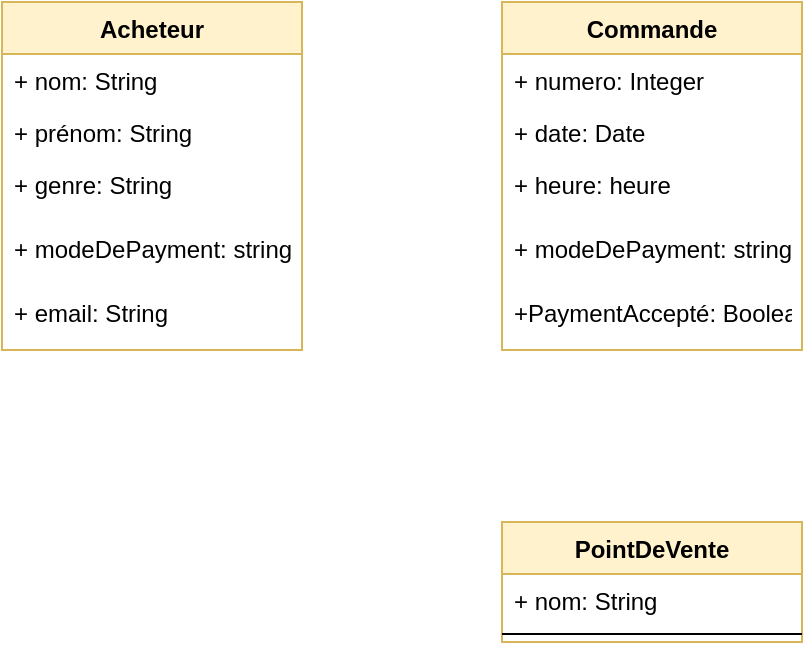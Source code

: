 <mxfile version="13.7.8" type="github"><diagram id="knqtB_onDpYx3FrmZuYA" name="Page-1"><mxGraphModel dx="909" dy="587" grid="1" gridSize="10" guides="1" tooltips="1" connect="1" arrows="1" fold="1" page="1" pageScale="1" pageWidth="827" pageHeight="1169" math="0" shadow="0"><root><mxCell id="0"/><mxCell id="1" parent="0"/><mxCell id="SpdqRZm_7HGaeXkHbd29-2" value="Commande" style="swimlane;fontStyle=1;childLayout=stackLayout;horizontal=1;startSize=26;fillColor=#fff2cc;horizontalStack=0;resizeParent=1;resizeParentMax=0;resizeLast=0;collapsible=1;marginBottom=0;strokeColor=#d6b656;" vertex="1" parent="1"><mxGeometry x="350" y="250" width="150" height="174" as="geometry"/></mxCell><mxCell id="SpdqRZm_7HGaeXkHbd29-3" value="+ numero: Integer" style="text;strokeColor=none;fillColor=none;align=left;verticalAlign=top;spacingLeft=4;spacingRight=4;overflow=hidden;rotatable=0;points=[[0,0.5],[1,0.5]];portConstraint=eastwest;" vertex="1" parent="SpdqRZm_7HGaeXkHbd29-2"><mxGeometry y="26" width="150" height="26" as="geometry"/></mxCell><mxCell id="SpdqRZm_7HGaeXkHbd29-4" value="+ date: Date" style="text;strokeColor=none;fillColor=none;align=left;verticalAlign=top;spacingLeft=4;spacingRight=4;overflow=hidden;rotatable=0;points=[[0,0.5],[1,0.5]];portConstraint=eastwest;" vertex="1" parent="SpdqRZm_7HGaeXkHbd29-2"><mxGeometry y="52" width="150" height="26" as="geometry"/></mxCell><mxCell id="SpdqRZm_7HGaeXkHbd29-5" value="+ heure: heure" style="text;strokeColor=none;fillColor=none;align=left;verticalAlign=top;spacingLeft=4;spacingRight=4;overflow=hidden;rotatable=0;points=[[0,0.5],[1,0.5]];portConstraint=eastwest;" vertex="1" parent="SpdqRZm_7HGaeXkHbd29-2"><mxGeometry y="78" width="150" height="32" as="geometry"/></mxCell><mxCell id="SpdqRZm_7HGaeXkHbd29-6" value="+ modeDePayment: string" style="text;strokeColor=none;fillColor=none;align=left;verticalAlign=top;spacingLeft=4;spacingRight=4;overflow=hidden;rotatable=0;points=[[0,0.5],[1,0.5]];portConstraint=eastwest;" vertex="1" parent="SpdqRZm_7HGaeXkHbd29-2"><mxGeometry y="110" width="150" height="32" as="geometry"/></mxCell><mxCell id="SpdqRZm_7HGaeXkHbd29-7" value="+PaymentAccepté: Boolean" style="text;strokeColor=none;fillColor=none;align=left;verticalAlign=top;spacingLeft=4;spacingRight=4;overflow=hidden;rotatable=0;points=[[0,0.5],[1,0.5]];portConstraint=eastwest;" vertex="1" parent="SpdqRZm_7HGaeXkHbd29-2"><mxGeometry y="142" width="150" height="32" as="geometry"/></mxCell><mxCell id="SpdqRZm_7HGaeXkHbd29-8" value="Acheteur" style="swimlane;fontStyle=1;childLayout=stackLayout;horizontal=1;startSize=26;fillColor=#fff2cc;horizontalStack=0;resizeParent=1;resizeParentMax=0;resizeLast=0;collapsible=1;marginBottom=0;strokeColor=#d6b656;" vertex="1" parent="1"><mxGeometry x="100" y="250" width="150" height="174" as="geometry"/></mxCell><mxCell id="SpdqRZm_7HGaeXkHbd29-9" value="+ nom: String" style="text;strokeColor=none;fillColor=none;align=left;verticalAlign=top;spacingLeft=4;spacingRight=4;overflow=hidden;rotatable=0;points=[[0,0.5],[1,0.5]];portConstraint=eastwest;" vertex="1" parent="SpdqRZm_7HGaeXkHbd29-8"><mxGeometry y="26" width="150" height="26" as="geometry"/></mxCell><mxCell id="SpdqRZm_7HGaeXkHbd29-10" value="+ prénom: String" style="text;strokeColor=none;fillColor=none;align=left;verticalAlign=top;spacingLeft=4;spacingRight=4;overflow=hidden;rotatable=0;points=[[0,0.5],[1,0.5]];portConstraint=eastwest;" vertex="1" parent="SpdqRZm_7HGaeXkHbd29-8"><mxGeometry y="52" width="150" height="26" as="geometry"/></mxCell><mxCell id="SpdqRZm_7HGaeXkHbd29-11" value="+ genre: String" style="text;strokeColor=none;fillColor=none;align=left;verticalAlign=top;spacingLeft=4;spacingRight=4;overflow=hidden;rotatable=0;points=[[0,0.5],[1,0.5]];portConstraint=eastwest;" vertex="1" parent="SpdqRZm_7HGaeXkHbd29-8"><mxGeometry y="78" width="150" height="32" as="geometry"/></mxCell><mxCell id="SpdqRZm_7HGaeXkHbd29-12" value="+ modeDePayment: string" style="text;strokeColor=none;fillColor=none;align=left;verticalAlign=top;spacingLeft=4;spacingRight=4;overflow=hidden;rotatable=0;points=[[0,0.5],[1,0.5]];portConstraint=eastwest;" vertex="1" parent="SpdqRZm_7HGaeXkHbd29-8"><mxGeometry y="110" width="150" height="32" as="geometry"/></mxCell><mxCell id="SpdqRZm_7HGaeXkHbd29-13" value="+ email: String" style="text;strokeColor=none;fillColor=none;align=left;verticalAlign=top;spacingLeft=4;spacingRight=4;overflow=hidden;rotatable=0;points=[[0,0.5],[1,0.5]];portConstraint=eastwest;" vertex="1" parent="SpdqRZm_7HGaeXkHbd29-8"><mxGeometry y="142" width="150" height="32" as="geometry"/></mxCell><mxCell id="SpdqRZm_7HGaeXkHbd29-14" value="PointDeVente" style="swimlane;fontStyle=1;align=center;verticalAlign=top;childLayout=stackLayout;horizontal=1;startSize=26;horizontalStack=0;resizeParent=1;resizeParentMax=0;resizeLast=0;collapsible=1;marginBottom=0;fillColor=#fff2cc;strokeColor=#d6b656;" vertex="1" parent="1"><mxGeometry x="350" y="510" width="150" height="60" as="geometry"/></mxCell><mxCell id="SpdqRZm_7HGaeXkHbd29-15" value="+ nom: String" style="text;strokeColor=none;fillColor=none;align=left;verticalAlign=top;spacingLeft=4;spacingRight=4;overflow=hidden;rotatable=0;points=[[0,0.5],[1,0.5]];portConstraint=eastwest;" vertex="1" parent="SpdqRZm_7HGaeXkHbd29-14"><mxGeometry y="26" width="150" height="26" as="geometry"/></mxCell><mxCell id="SpdqRZm_7HGaeXkHbd29-16" value="" style="line;strokeWidth=1;fillColor=none;align=left;verticalAlign=middle;spacingTop=-1;spacingLeft=3;spacingRight=3;rotatable=0;labelPosition=right;points=[];portConstraint=eastwest;" vertex="1" parent="SpdqRZm_7HGaeXkHbd29-14"><mxGeometry y="52" width="150" height="8" as="geometry"/></mxCell></root></mxGraphModel></diagram></mxfile>